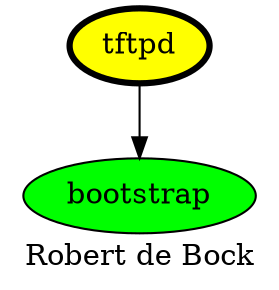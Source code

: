 digraph PhiloDilemma {
  label = "Robert de Bock" ;
  overlap=false
  {
    bootstrap [fillcolor=green style=filled]
    tftpd [fillcolor=yellow style=filled penwidth=3]
  }
  tftpd -> bootstrap
}
